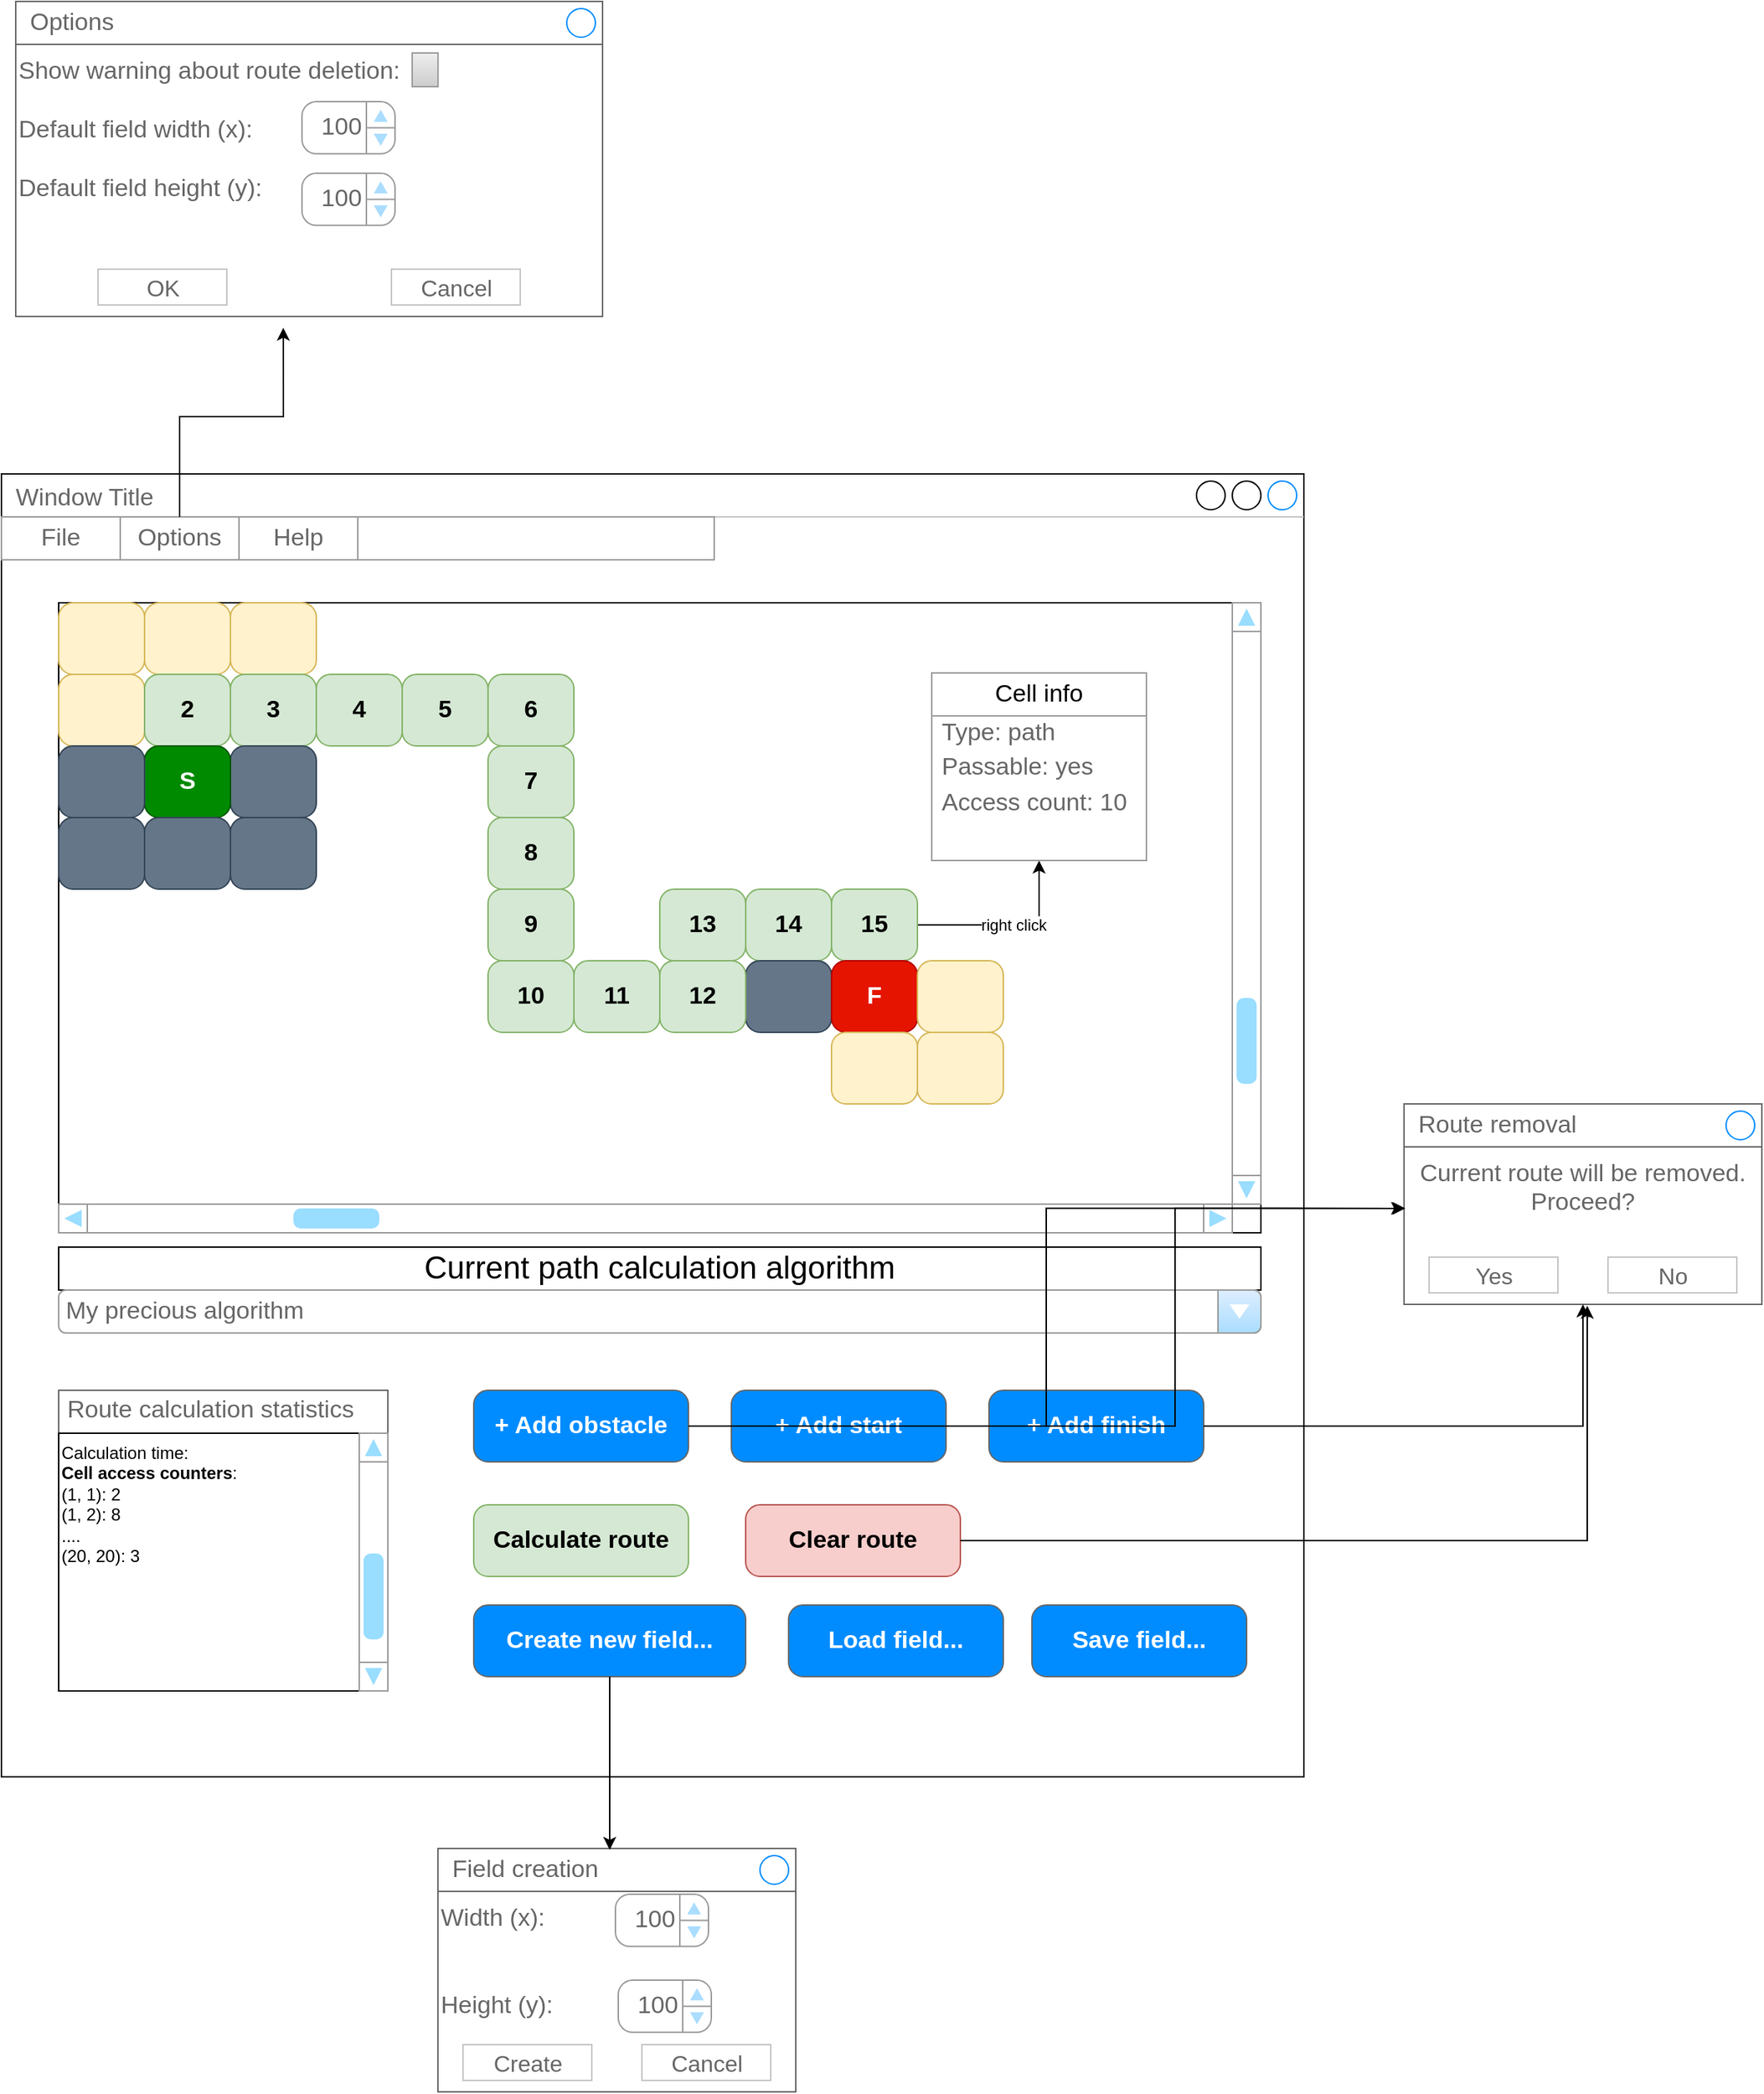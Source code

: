 <mxfile version="24.2.5" type="device">
  <diagram name="Страница — 1" id="YNurkjpM__piOEQWECyj">
    <mxGraphModel dx="2261" dy="2040" grid="1" gridSize="10" guides="1" tooltips="1" connect="1" arrows="1" fold="1" page="1" pageScale="1" pageWidth="827" pageHeight="1169" math="0" shadow="0">
      <root>
        <mxCell id="0" />
        <mxCell id="1" parent="0" />
        <mxCell id="t6zfiIMzgYW5g2YcHtl5-2" value="Window Title" style="strokeWidth=1;shadow=0;dashed=0;align=center;html=1;shape=mxgraph.mockup.containers.window;align=left;verticalAlign=top;spacingLeft=8;strokeColor2=#008cff;strokeColor3=#c4c4c4;fontColor=#666666;mainText=;fontSize=17;labelBackgroundColor=none;whiteSpace=wrap;" parent="1" vertex="1">
          <mxGeometry x="-200" y="100" width="910" height="910" as="geometry" />
        </mxCell>
        <mxCell id="t6zfiIMzgYW5g2YcHtl5-3" value="" style="rounded=0;whiteSpace=wrap;html=1;" parent="1" vertex="1">
          <mxGeometry x="-160" y="190" width="840" height="440" as="geometry" />
        </mxCell>
        <mxCell id="t6zfiIMzgYW5g2YcHtl5-4" value="" style="verticalLabelPosition=bottom;shadow=0;dashed=0;align=center;html=1;verticalAlign=top;strokeWidth=1;shape=mxgraph.mockup.navigation.scrollBar;strokeColor=#999999;barPos=20;fillColor2=#99ddff;strokeColor2=none;direction=north;" parent="1" vertex="1">
          <mxGeometry x="660" y="190" width="20" height="420" as="geometry" />
        </mxCell>
        <mxCell id="t6zfiIMzgYW5g2YcHtl5-5" value="" style="verticalLabelPosition=bottom;shadow=0;dashed=0;align=center;html=1;verticalAlign=top;strokeWidth=1;shape=mxgraph.mockup.navigation.scrollBar;strokeColor=#999999;barPos=20;fillColor2=#99ddff;strokeColor2=none;" parent="1" vertex="1">
          <mxGeometry x="-160" y="610" width="820" height="20" as="geometry" />
        </mxCell>
        <mxCell id="AryU3lO3JW7vWl-tPK1A-3" value="" style="group" parent="1" vertex="1" connectable="0">
          <mxGeometry x="-160" y="740" width="840" height="210" as="geometry" />
        </mxCell>
        <mxCell id="t6zfiIMzgYW5g2YcHtl5-6" value="Route calculation statistics" style="strokeWidth=1;shadow=0;dashed=0;align=center;html=1;shape=mxgraph.mockup.text.textBox;fontColor=#666666;align=left;fontSize=17;spacingLeft=4;spacingTop=-3;whiteSpace=wrap;strokeColor=#666666;mainText=" parent="AryU3lO3JW7vWl-tPK1A-3" vertex="1">
          <mxGeometry width="230" height="30" as="geometry" />
        </mxCell>
        <mxCell id="t6zfiIMzgYW5g2YcHtl5-9" value="Calculation time:&amp;nbsp;&lt;div&gt;&lt;b&gt;Cell access counters&lt;/b&gt;:&lt;/div&gt;&lt;div&gt;(1, 1): 2&lt;/div&gt;&lt;div&gt;(1, 2): 8&lt;/div&gt;&lt;div&gt;....&lt;/div&gt;&lt;div&gt;(20, 20): 3&lt;br&gt;&lt;/div&gt;" style="rounded=0;whiteSpace=wrap;html=1;align=left;verticalAlign=top;" parent="AryU3lO3JW7vWl-tPK1A-3" vertex="1">
          <mxGeometry y="30" width="230" height="180" as="geometry" />
        </mxCell>
        <mxCell id="t6zfiIMzgYW5g2YcHtl5-10" value="Calculate route" style="strokeWidth=1;shadow=0;dashed=0;align=center;html=1;shape=mxgraph.mockup.buttons.button;strokeColor=#82b366;mainText=;buttonStyle=round;fontSize=17;fontStyle=1;fillColor=#d5e8d4;whiteSpace=wrap;" parent="AryU3lO3JW7vWl-tPK1A-3" vertex="1">
          <mxGeometry x="290" y="80" width="150" height="50" as="geometry" />
        </mxCell>
        <mxCell id="t6zfiIMzgYW5g2YcHtl5-11" value="Clear route" style="strokeWidth=1;shadow=0;dashed=0;align=center;html=1;shape=mxgraph.mockup.buttons.button;strokeColor=#b85450;mainText=;buttonStyle=round;fontSize=17;fontStyle=1;fillColor=#f8cecc;whiteSpace=wrap;" parent="AryU3lO3JW7vWl-tPK1A-3" vertex="1">
          <mxGeometry x="480" y="80" width="150" height="50" as="geometry" />
        </mxCell>
        <mxCell id="t6zfiIMzgYW5g2YcHtl5-12" value="Create new field..." style="strokeWidth=1;shadow=0;dashed=0;align=center;html=1;shape=mxgraph.mockup.buttons.button;strokeColor=#666666;fontColor=#ffffff;mainText=;buttonStyle=round;fontSize=17;fontStyle=1;fillColor=#008cff;whiteSpace=wrap;" parent="AryU3lO3JW7vWl-tPK1A-3" vertex="1">
          <mxGeometry x="290" y="150" width="190" height="50" as="geometry" />
        </mxCell>
        <mxCell id="t6zfiIMzgYW5g2YcHtl5-13" value="+ Add obstacle" style="strokeWidth=1;shadow=0;dashed=0;align=center;html=1;shape=mxgraph.mockup.buttons.button;strokeColor=#666666;fontColor=#ffffff;mainText=;buttonStyle=round;fontSize=17;fontStyle=1;fillColor=#008cff;whiteSpace=wrap;" parent="AryU3lO3JW7vWl-tPK1A-3" vertex="1">
          <mxGeometry x="290" width="150" height="50" as="geometry" />
        </mxCell>
        <mxCell id="t6zfiIMzgYW5g2YcHtl5-14" value="+ Add start" style="strokeWidth=1;shadow=0;dashed=0;align=center;html=1;shape=mxgraph.mockup.buttons.button;strokeColor=#666666;fontColor=#ffffff;mainText=;buttonStyle=round;fontSize=17;fontStyle=1;fillColor=#008cff;whiteSpace=wrap;" parent="AryU3lO3JW7vWl-tPK1A-3" vertex="1">
          <mxGeometry x="470" width="150" height="50" as="geometry" />
        </mxCell>
        <mxCell id="t6zfiIMzgYW5g2YcHtl5-15" value="+ Add finish" style="strokeWidth=1;shadow=0;dashed=0;align=center;html=1;shape=mxgraph.mockup.buttons.button;strokeColor=#666666;fontColor=#ffffff;mainText=;buttonStyle=round;fontSize=17;fontStyle=1;fillColor=#008cff;whiteSpace=wrap;" parent="AryU3lO3JW7vWl-tPK1A-3" vertex="1">
          <mxGeometry x="650" width="150" height="50" as="geometry" />
        </mxCell>
        <mxCell id="AryU3lO3JW7vWl-tPK1A-1" value="" style="verticalLabelPosition=bottom;shadow=0;dashed=0;align=center;html=1;verticalAlign=top;strokeWidth=1;shape=mxgraph.mockup.navigation.scrollBar;strokeColor=#999999;barPos=20;fillColor2=#99ddff;strokeColor2=none;direction=north;" parent="AryU3lO3JW7vWl-tPK1A-3" vertex="1">
          <mxGeometry x="210" y="30" width="20" height="180" as="geometry" />
        </mxCell>
        <mxCell id="QnNCrsCcT2hWxeLVWY3O-12" value="Load field..." style="strokeWidth=1;shadow=0;dashed=0;align=center;html=1;shape=mxgraph.mockup.buttons.button;strokeColor=#666666;fontColor=#ffffff;mainText=;buttonStyle=round;fontSize=17;fontStyle=1;fillColor=#008cff;whiteSpace=wrap;" vertex="1" parent="AryU3lO3JW7vWl-tPK1A-3">
          <mxGeometry x="510" y="150" width="150" height="50" as="geometry" />
        </mxCell>
        <mxCell id="QnNCrsCcT2hWxeLVWY3O-14" value="Save field..." style="strokeWidth=1;shadow=0;dashed=0;align=center;html=1;shape=mxgraph.mockup.buttons.button;strokeColor=#666666;fontColor=#ffffff;mainText=;buttonStyle=round;fontSize=17;fontStyle=1;fillColor=#008cff;whiteSpace=wrap;" vertex="1" parent="AryU3lO3JW7vWl-tPK1A-3">
          <mxGeometry x="680" y="150" width="150" height="50" as="geometry" />
        </mxCell>
        <mxCell id="AryU3lO3JW7vWl-tPK1A-4" value="Current path calculation algorithm" style="text;html=1;align=center;verticalAlign=middle;whiteSpace=wrap;rounded=0;strokeColor=default;fontSize=22;" parent="1" vertex="1">
          <mxGeometry x="-160" y="640" width="840" height="30" as="geometry" />
        </mxCell>
        <mxCell id="AryU3lO3JW7vWl-tPK1A-12" value="My precious algorithm" style="strokeWidth=1;shadow=0;dashed=0;align=center;html=1;shape=mxgraph.mockup.forms.comboBox;strokeColor=#999999;fillColor=#ddeeff;align=left;fillColor2=#aaddff;mainText=;fontColor=#666666;fontSize=17;spacingLeft=3;" parent="1" vertex="1">
          <mxGeometry x="-160" y="670" width="840" height="30" as="geometry" />
        </mxCell>
        <mxCell id="AryU3lO3JW7vWl-tPK1A-24" value="" style="strokeWidth=1;shadow=0;dashed=0;align=center;html=1;shape=mxgraph.mockup.buttons.button;mainText=;buttonStyle=round;fontSize=17;fontStyle=1;whiteSpace=wrap;fillColor=#fff2cc;strokeColor=#d6b656;" parent="1" vertex="1">
          <mxGeometry x="-160" y="190" width="60" height="50" as="geometry" />
        </mxCell>
        <mxCell id="AryU3lO3JW7vWl-tPK1A-25" value="" style="strokeWidth=1;shadow=0;dashed=0;align=center;html=1;shape=mxgraph.mockup.buttons.button;mainText=;buttonStyle=round;fontSize=17;fontStyle=1;whiteSpace=wrap;fillColor=#fff2cc;strokeColor=#d6b656;" parent="1" vertex="1">
          <mxGeometry x="-100" y="190" width="60" height="50" as="geometry" />
        </mxCell>
        <mxCell id="AryU3lO3JW7vWl-tPK1A-26" value="" style="strokeWidth=1;shadow=0;dashed=0;align=center;html=1;shape=mxgraph.mockup.buttons.button;mainText=;buttonStyle=round;fontSize=17;fontStyle=1;whiteSpace=wrap;fillColor=#fff2cc;strokeColor=#d6b656;" parent="1" vertex="1">
          <mxGeometry x="-160" y="240" width="60" height="50" as="geometry" />
        </mxCell>
        <mxCell id="AryU3lO3JW7vWl-tPK1A-27" value="2" style="strokeWidth=1;shadow=0;dashed=0;align=center;html=1;shape=mxgraph.mockup.buttons.button;mainText=;buttonStyle=round;fontSize=17;fontStyle=1;whiteSpace=wrap;fillColor=#d5e8d4;strokeColor=#82b366;" parent="1" vertex="1">
          <mxGeometry x="-100" y="240" width="60" height="50" as="geometry" />
        </mxCell>
        <mxCell id="AryU3lO3JW7vWl-tPK1A-28" value="" style="strokeWidth=1;shadow=0;dashed=0;align=center;html=1;shape=mxgraph.mockup.buttons.button;mainText=;buttonStyle=round;fontSize=17;fontStyle=1;whiteSpace=wrap;fillColor=#fff2cc;strokeColor=#d6b656;" parent="1" vertex="1">
          <mxGeometry x="-40" y="190" width="60" height="50" as="geometry" />
        </mxCell>
        <mxCell id="AryU3lO3JW7vWl-tPK1A-29" value="3" style="strokeWidth=1;shadow=0;dashed=0;align=center;html=1;shape=mxgraph.mockup.buttons.button;mainText=;buttonStyle=round;fontSize=17;fontStyle=1;whiteSpace=wrap;fillColor=#d5e8d4;strokeColor=#82b366;" parent="1" vertex="1">
          <mxGeometry x="-40" y="240" width="60" height="50" as="geometry" />
        </mxCell>
        <mxCell id="AryU3lO3JW7vWl-tPK1A-30" value="" style="strokeWidth=1;shadow=0;dashed=0;align=center;html=1;shape=mxgraph.mockup.buttons.button;mainText=;buttonStyle=round;fontSize=17;fontStyle=1;whiteSpace=wrap;fillColor=#647687;strokeColor=#314354;fontColor=#ffffff;" parent="1" vertex="1">
          <mxGeometry x="-40" y="290" width="60" height="50" as="geometry" />
        </mxCell>
        <mxCell id="AryU3lO3JW7vWl-tPK1A-31" value="S" style="strokeWidth=1;shadow=0;dashed=0;align=center;html=1;shape=mxgraph.mockup.buttons.button;mainText=;buttonStyle=round;fontSize=17;fontStyle=1;whiteSpace=wrap;fillColor=#008a00;strokeColor=#005700;fontColor=#ffffff;" parent="1" vertex="1">
          <mxGeometry x="-100" y="290" width="60" height="50" as="geometry" />
        </mxCell>
        <mxCell id="AryU3lO3JW7vWl-tPK1A-32" value="" style="strokeWidth=1;shadow=0;dashed=0;align=center;html=1;shape=mxgraph.mockup.buttons.button;mainText=;buttonStyle=round;fontSize=17;fontStyle=1;whiteSpace=wrap;fillColor=#647687;strokeColor=#314354;fontColor=#ffffff;" parent="1" vertex="1">
          <mxGeometry x="-160" y="290" width="60" height="50" as="geometry" />
        </mxCell>
        <mxCell id="AryU3lO3JW7vWl-tPK1A-33" value="14" style="strokeWidth=1;shadow=0;dashed=0;align=center;html=1;shape=mxgraph.mockup.buttons.button;mainText=;buttonStyle=round;fontSize=17;fontStyle=1;whiteSpace=wrap;fillColor=#d5e8d4;strokeColor=#82b366;" parent="1" vertex="1">
          <mxGeometry x="320" y="390" width="60" height="50" as="geometry" />
        </mxCell>
        <mxCell id="AryU3lO3JW7vWl-tPK1A-34" value="" style="strokeWidth=1;shadow=0;dashed=0;align=center;html=1;shape=mxgraph.mockup.buttons.button;mainText=;buttonStyle=round;fontSize=17;fontStyle=1;whiteSpace=wrap;fillColor=#647687;strokeColor=#314354;fontColor=#ffffff;" parent="1" vertex="1">
          <mxGeometry x="-160" y="340" width="60" height="50" as="geometry" />
        </mxCell>
        <mxCell id="AryU3lO3JW7vWl-tPK1A-35" value="" style="strokeWidth=1;shadow=0;dashed=0;align=center;html=1;shape=mxgraph.mockup.buttons.button;mainText=;buttonStyle=round;fontSize=17;fontStyle=1;whiteSpace=wrap;fillColor=#647687;strokeColor=#314354;fontColor=#ffffff;" parent="1" vertex="1">
          <mxGeometry x="-100" y="340" width="60" height="50" as="geometry" />
        </mxCell>
        <mxCell id="AryU3lO3JW7vWl-tPK1A-36" value="" style="strokeWidth=1;shadow=0;dashed=0;align=center;html=1;shape=mxgraph.mockup.buttons.button;mainText=;buttonStyle=round;fontSize=17;fontStyle=1;whiteSpace=wrap;fillColor=#647687;strokeColor=#314354;fontColor=#ffffff;" parent="1" vertex="1">
          <mxGeometry x="-40" y="340" width="60" height="50" as="geometry" />
        </mxCell>
        <mxCell id="AryU3lO3JW7vWl-tPK1A-37" value="" style="strokeWidth=1;shadow=0;dashed=0;align=center;html=1;shape=mxgraph.mockup.buttons.button;mainText=;buttonStyle=round;fontSize=17;fontStyle=1;whiteSpace=wrap;fillColor=#647687;strokeColor=#314354;fontColor=#ffffff;" parent="1" vertex="1">
          <mxGeometry x="320" y="440" width="60" height="50" as="geometry" />
        </mxCell>
        <mxCell id="AryU3lO3JW7vWl-tPK1A-59" style="edgeStyle=orthogonalEdgeStyle;rounded=0;orthogonalLoop=1;jettySize=auto;html=1;" parent="1" source="AryU3lO3JW7vWl-tPK1A-38" target="AryU3lO3JW7vWl-tPK1A-53" edge="1">
          <mxGeometry relative="1" as="geometry" />
        </mxCell>
        <mxCell id="AryU3lO3JW7vWl-tPK1A-60" value="right click" style="edgeLabel;html=1;align=center;verticalAlign=middle;resizable=0;points=[];" parent="AryU3lO3JW7vWl-tPK1A-59" vertex="1" connectable="0">
          <mxGeometry x="0.025" relative="1" as="geometry">
            <mxPoint as="offset" />
          </mxGeometry>
        </mxCell>
        <mxCell id="AryU3lO3JW7vWl-tPK1A-38" value="15" style="strokeWidth=1;shadow=0;dashed=0;align=center;html=1;shape=mxgraph.mockup.buttons.button;mainText=;buttonStyle=round;fontSize=17;fontStyle=1;whiteSpace=wrap;fillColor=#d5e8d4;strokeColor=#82b366;" parent="1" vertex="1">
          <mxGeometry x="380" y="390" width="60" height="50" as="geometry" />
        </mxCell>
        <mxCell id="AryU3lO3JW7vWl-tPK1A-39" value="F" style="strokeWidth=1;shadow=0;dashed=0;align=center;html=1;shape=mxgraph.mockup.buttons.button;mainText=;buttonStyle=round;fontSize=17;fontStyle=1;whiteSpace=wrap;fillColor=#e51400;strokeColor=#B20000;fontColor=#ffffff;" parent="1" vertex="1">
          <mxGeometry x="380" y="440" width="60" height="50" as="geometry" />
        </mxCell>
        <mxCell id="AryU3lO3JW7vWl-tPK1A-40" value="" style="strokeWidth=1;shadow=0;dashed=0;align=center;html=1;shape=mxgraph.mockup.buttons.button;mainText=;buttonStyle=round;fontSize=17;fontStyle=1;whiteSpace=wrap;fillColor=#fff2cc;strokeColor=#d6b656;" parent="1" vertex="1">
          <mxGeometry x="440" y="440" width="60" height="50" as="geometry" />
        </mxCell>
        <mxCell id="AryU3lO3JW7vWl-tPK1A-41" value="" style="strokeWidth=1;shadow=0;dashed=0;align=center;html=1;shape=mxgraph.mockup.buttons.button;mainText=;buttonStyle=round;fontSize=17;fontStyle=1;whiteSpace=wrap;fillColor=#fff2cc;strokeColor=#d6b656;" parent="1" vertex="1">
          <mxGeometry x="440" y="490" width="60" height="50" as="geometry" />
        </mxCell>
        <mxCell id="AryU3lO3JW7vWl-tPK1A-42" value="" style="strokeWidth=1;shadow=0;dashed=0;align=center;html=1;shape=mxgraph.mockup.buttons.button;mainText=;buttonStyle=round;fontSize=17;fontStyle=1;whiteSpace=wrap;fillColor=#fff2cc;strokeColor=#d6b656;" parent="1" vertex="1">
          <mxGeometry x="380" y="490" width="60" height="50" as="geometry" />
        </mxCell>
        <mxCell id="AryU3lO3JW7vWl-tPK1A-43" value="4" style="strokeWidth=1;shadow=0;dashed=0;align=center;html=1;shape=mxgraph.mockup.buttons.button;mainText=;buttonStyle=round;fontSize=17;fontStyle=1;whiteSpace=wrap;fillColor=#d5e8d4;strokeColor=#82b366;" parent="1" vertex="1">
          <mxGeometry x="20" y="240" width="60" height="50" as="geometry" />
        </mxCell>
        <mxCell id="AryU3lO3JW7vWl-tPK1A-44" value="5" style="strokeWidth=1;shadow=0;dashed=0;align=center;html=1;shape=mxgraph.mockup.buttons.button;mainText=;buttonStyle=round;fontSize=17;fontStyle=1;whiteSpace=wrap;fillColor=#d5e8d4;strokeColor=#82b366;" parent="1" vertex="1">
          <mxGeometry x="80" y="240" width="60" height="50" as="geometry" />
        </mxCell>
        <mxCell id="AryU3lO3JW7vWl-tPK1A-45" value="6" style="strokeWidth=1;shadow=0;dashed=0;align=center;html=1;shape=mxgraph.mockup.buttons.button;mainText=;buttonStyle=round;fontSize=17;fontStyle=1;whiteSpace=wrap;fillColor=#d5e8d4;strokeColor=#82b366;" parent="1" vertex="1">
          <mxGeometry x="140" y="240" width="60" height="50" as="geometry" />
        </mxCell>
        <mxCell id="AryU3lO3JW7vWl-tPK1A-46" value="7" style="strokeWidth=1;shadow=0;dashed=0;align=center;html=1;shape=mxgraph.mockup.buttons.button;mainText=;buttonStyle=round;fontSize=17;fontStyle=1;whiteSpace=wrap;fillColor=#d5e8d4;strokeColor=#82b366;" parent="1" vertex="1">
          <mxGeometry x="140" y="290" width="60" height="50" as="geometry" />
        </mxCell>
        <mxCell id="AryU3lO3JW7vWl-tPK1A-47" value="8" style="strokeWidth=1;shadow=0;dashed=0;align=center;html=1;shape=mxgraph.mockup.buttons.button;mainText=;buttonStyle=round;fontSize=17;fontStyle=1;whiteSpace=wrap;fillColor=#d5e8d4;strokeColor=#82b366;" parent="1" vertex="1">
          <mxGeometry x="140" y="340" width="60" height="50" as="geometry" />
        </mxCell>
        <mxCell id="AryU3lO3JW7vWl-tPK1A-48" value="9" style="strokeWidth=1;shadow=0;dashed=0;align=center;html=1;shape=mxgraph.mockup.buttons.button;mainText=;buttonStyle=round;fontSize=17;fontStyle=1;whiteSpace=wrap;fillColor=#d5e8d4;strokeColor=#82b366;" parent="1" vertex="1">
          <mxGeometry x="140" y="390" width="60" height="50" as="geometry" />
        </mxCell>
        <mxCell id="AryU3lO3JW7vWl-tPK1A-49" value="10" style="strokeWidth=1;shadow=0;dashed=0;align=center;html=1;shape=mxgraph.mockup.buttons.button;mainText=;buttonStyle=round;fontSize=17;fontStyle=1;whiteSpace=wrap;fillColor=#d5e8d4;strokeColor=#82b366;" parent="1" vertex="1">
          <mxGeometry x="140" y="440" width="60" height="50" as="geometry" />
        </mxCell>
        <mxCell id="AryU3lO3JW7vWl-tPK1A-50" value="11" style="strokeWidth=1;shadow=0;dashed=0;align=center;html=1;shape=mxgraph.mockup.buttons.button;mainText=;buttonStyle=round;fontSize=17;fontStyle=1;whiteSpace=wrap;fillColor=#d5e8d4;strokeColor=#82b366;" parent="1" vertex="1">
          <mxGeometry x="200" y="440" width="60" height="50" as="geometry" />
        </mxCell>
        <mxCell id="AryU3lO3JW7vWl-tPK1A-51" value="12" style="strokeWidth=1;shadow=0;dashed=0;align=center;html=1;shape=mxgraph.mockup.buttons.button;mainText=;buttonStyle=round;fontSize=17;fontStyle=1;whiteSpace=wrap;fillColor=#d5e8d4;strokeColor=#82b366;" parent="1" vertex="1">
          <mxGeometry x="260" y="440" width="60" height="50" as="geometry" />
        </mxCell>
        <mxCell id="AryU3lO3JW7vWl-tPK1A-52" value="13" style="strokeWidth=1;shadow=0;dashed=0;align=center;html=1;shape=mxgraph.mockup.buttons.button;mainText=;buttonStyle=round;fontSize=17;fontStyle=1;whiteSpace=wrap;fillColor=#d5e8d4;strokeColor=#82b366;" parent="1" vertex="1">
          <mxGeometry x="260" y="390" width="60" height="50" as="geometry" />
        </mxCell>
        <mxCell id="AryU3lO3JW7vWl-tPK1A-53" value="" style="strokeWidth=1;shadow=0;dashed=0;align=center;html=1;shape=mxgraph.mockup.forms.rrect;rSize=0;strokeColor=#999999;fillColor=#ffffff;" parent="1" vertex="1">
          <mxGeometry x="450" y="240" width="150" height="130" as="geometry" />
        </mxCell>
        <mxCell id="AryU3lO3JW7vWl-tPK1A-54" value="&lt;font color=&quot;#000000&quot;&gt;Cell info&lt;/font&gt;" style="strokeWidth=1;shadow=0;dashed=0;align=center;html=1;shape=mxgraph.mockup.forms.rrect;rSize=0;strokeColor=#999999;fontColor=#008cff;fontSize=17;fillColor=#ffffff;resizeWidth=1;whiteSpace=wrap;" parent="AryU3lO3JW7vWl-tPK1A-53" vertex="1">
          <mxGeometry width="150" height="30" relative="1" as="geometry">
            <mxPoint y="-1" as="offset" />
          </mxGeometry>
        </mxCell>
        <mxCell id="AryU3lO3JW7vWl-tPK1A-55" value="Passable: yes" style="strokeWidth=1;shadow=0;dashed=0;align=center;html=1;shape=mxgraph.mockup.forms.anchor;fontSize=17;fontColor=#666666;align=left;spacingLeft=5;resizeWidth=1;whiteSpace=wrap;" parent="AryU3lO3JW7vWl-tPK1A-53" vertex="1">
          <mxGeometry width="150" height="20" relative="1" as="geometry">
            <mxPoint y="55" as="offset" />
          </mxGeometry>
        </mxCell>
        <mxCell id="AryU3lO3JW7vWl-tPK1A-58" value="" style="strokeWidth=1;shadow=0;dashed=0;align=center;html=1;shape=mxgraph.mockup.forms.anchor;fontSize=17;fontColor=#666666;align=left;spacingLeft=5;resizeWidth=1;whiteSpace=wrap;" parent="AryU3lO3JW7vWl-tPK1A-53" vertex="1">
          <mxGeometry width="150" height="20" relative="1" as="geometry">
            <mxPoint y="90" as="offset" />
          </mxGeometry>
        </mxCell>
        <mxCell id="AryU3lO3JW7vWl-tPK1A-61" value="Type: path" style="strokeWidth=1;shadow=0;dashed=0;align=center;html=1;shape=mxgraph.mockup.forms.anchor;fontSize=17;fontColor=#666666;align=left;spacingLeft=5;resizeWidth=1;whiteSpace=wrap;" parent="AryU3lO3JW7vWl-tPK1A-53" vertex="1">
          <mxGeometry y="30" width="150" height="21" as="geometry" />
        </mxCell>
        <mxCell id="AryU3lO3JW7vWl-tPK1A-62" value="Access count: 10" style="strokeWidth=1;shadow=0;dashed=0;align=center;html=1;shape=mxgraph.mockup.forms.anchor;fontSize=17;fontColor=#666666;align=left;spacingLeft=5;resizeWidth=1;whiteSpace=wrap;" parent="AryU3lO3JW7vWl-tPK1A-53" vertex="1">
          <mxGeometry y="80" width="150" height="20" as="geometry" />
        </mxCell>
        <mxCell id="AryU3lO3JW7vWl-tPK1A-64" value="Current route will be removed.&lt;div&gt;Proceed?&lt;/div&gt;" style="strokeWidth=1;shadow=0;dashed=0;align=center;html=1;shape=mxgraph.mockup.containers.rrect;rSize=0;strokeColor=#666666;fontColor=#666666;fontSize=17;verticalAlign=top;whiteSpace=wrap;fillColor=#ffffff;spacingTop=32;" parent="1" vertex="1">
          <mxGeometry x="780" y="540" width="250" height="140" as="geometry" />
        </mxCell>
        <mxCell id="AryU3lO3JW7vWl-tPK1A-65" value="Route removal" style="strokeWidth=1;shadow=0;dashed=0;align=center;html=1;shape=mxgraph.mockup.containers.rrect;rSize=0;fontSize=17;fontColor=#666666;strokeColor=#666666;align=left;spacingLeft=8;fillColor=none;resizeWidth=1;whiteSpace=wrap;" parent="AryU3lO3JW7vWl-tPK1A-64" vertex="1">
          <mxGeometry width="250" height="30" relative="1" as="geometry" />
        </mxCell>
        <mxCell id="AryU3lO3JW7vWl-tPK1A-66" value="" style="shape=ellipse;strokeColor=#008cff;resizable=0;fillColor=none;html=1;" parent="AryU3lO3JW7vWl-tPK1A-65" vertex="1">
          <mxGeometry x="1" y="0.5" width="20" height="20" relative="1" as="geometry">
            <mxPoint x="-25" y="-10" as="offset" />
          </mxGeometry>
        </mxCell>
        <mxCell id="AryU3lO3JW7vWl-tPK1A-67" value="Yes" style="strokeWidth=1;shadow=0;dashed=0;align=center;html=1;shape=mxgraph.mockup.containers.rrect;rSize=0;fontSize=16;fontColor=#666666;strokeColor=#c4c4c4;whiteSpace=wrap;fillColor=none;" parent="AryU3lO3JW7vWl-tPK1A-64" vertex="1">
          <mxGeometry x="0.25" y="1" width="90" height="25" relative="1" as="geometry">
            <mxPoint x="-45" y="-33" as="offset" />
          </mxGeometry>
        </mxCell>
        <mxCell id="AryU3lO3JW7vWl-tPK1A-68" value="No" style="strokeWidth=1;shadow=0;dashed=0;align=center;html=1;shape=mxgraph.mockup.containers.rrect;rSize=0;fontSize=16;fontColor=#666666;strokeColor=#c4c4c4;whiteSpace=wrap;fillColor=none;" parent="AryU3lO3JW7vWl-tPK1A-64" vertex="1">
          <mxGeometry x="0.75" y="1" width="90" height="25" relative="1" as="geometry">
            <mxPoint x="-45" y="-33" as="offset" />
          </mxGeometry>
        </mxCell>
        <mxCell id="AryU3lO3JW7vWl-tPK1A-69" style="edgeStyle=orthogonalEdgeStyle;rounded=0;orthogonalLoop=1;jettySize=auto;html=1;entryX=0.512;entryY=1.007;entryDx=0;entryDy=0;entryPerimeter=0;" parent="1" source="t6zfiIMzgYW5g2YcHtl5-11" target="AryU3lO3JW7vWl-tPK1A-64" edge="1">
          <mxGeometry relative="1" as="geometry" />
        </mxCell>
        <mxCell id="AryU3lO3JW7vWl-tPK1A-70" style="edgeStyle=orthogonalEdgeStyle;rounded=0;orthogonalLoop=1;jettySize=auto;html=1;" parent="1" source="t6zfiIMzgYW5g2YcHtl5-15" target="AryU3lO3JW7vWl-tPK1A-64" edge="1">
          <mxGeometry relative="1" as="geometry" />
        </mxCell>
        <mxCell id="AryU3lO3JW7vWl-tPK1A-71" style="edgeStyle=orthogonalEdgeStyle;rounded=0;orthogonalLoop=1;jettySize=auto;html=1;entryX=0;entryY=0.521;entryDx=0;entryDy=0;entryPerimeter=0;" parent="1" source="t6zfiIMzgYW5g2YcHtl5-14" target="AryU3lO3JW7vWl-tPK1A-64" edge="1">
          <mxGeometry relative="1" as="geometry" />
        </mxCell>
        <mxCell id="AryU3lO3JW7vWl-tPK1A-72" style="edgeStyle=orthogonalEdgeStyle;rounded=0;orthogonalLoop=1;jettySize=auto;html=1;entryX=0.004;entryY=0.521;entryDx=0;entryDy=0;entryPerimeter=0;" parent="1" source="t6zfiIMzgYW5g2YcHtl5-13" target="AryU3lO3JW7vWl-tPK1A-64" edge="1">
          <mxGeometry relative="1" as="geometry" />
        </mxCell>
        <mxCell id="AryU3lO3JW7vWl-tPK1A-73" value="" style="strokeWidth=1;shadow=0;dashed=0;align=center;html=1;shape=mxgraph.mockup.forms.rrect;rSize=0;strokeColor=#999999;" parent="1" vertex="1">
          <mxGeometry x="-200" y="130" width="498" height="30" as="geometry" />
        </mxCell>
        <mxCell id="AryU3lO3JW7vWl-tPK1A-74" value="File" style="strokeColor=inherit;fillColor=inherit;gradientColor=inherit;strokeWidth=1;shadow=0;dashed=0;align=center;html=1;shape=mxgraph.mockup.forms.rrect;rSize=0;fontSize=17;fontColor=#666666;whiteSpace=wrap;" parent="AryU3lO3JW7vWl-tPK1A-73" vertex="1">
          <mxGeometry width="83" height="30" as="geometry" />
        </mxCell>
        <mxCell id="AryU3lO3JW7vWl-tPK1A-76" value="Options" style="strokeColor=inherit;fillColor=inherit;gradientColor=inherit;strokeWidth=1;shadow=0;dashed=0;align=center;html=1;shape=mxgraph.mockup.forms.rrect;rSize=0;fontSize=17;fontColor=#666666;whiteSpace=wrap;" parent="AryU3lO3JW7vWl-tPK1A-73" vertex="1">
          <mxGeometry x="83" width="83" height="30" as="geometry" />
        </mxCell>
        <mxCell id="AryU3lO3JW7vWl-tPK1A-79" value="Help" style="strokeColor=inherit;fillColor=inherit;gradientColor=inherit;strokeWidth=1;shadow=0;dashed=0;align=center;html=1;shape=mxgraph.mockup.forms.rrect;rSize=0;fontSize=17;fontColor=#666666;whiteSpace=wrap;" parent="AryU3lO3JW7vWl-tPK1A-73" vertex="1">
          <mxGeometry x="166" width="83" height="30" as="geometry" />
        </mxCell>
        <mxCell id="AryU3lO3JW7vWl-tPK1A-80" value="Show warning about route deletion:&lt;div&gt;&lt;br&gt;&lt;/div&gt;&lt;div&gt;Default field width (x):&lt;/div&gt;&lt;div&gt;&lt;br&gt;&lt;/div&gt;&lt;div&gt;Default field height (y):&lt;br&gt;&lt;/div&gt;" style="strokeWidth=1;shadow=0;dashed=0;align=left;html=1;shape=mxgraph.mockup.containers.rrect;rSize=0;strokeColor=#666666;fontColor=#666666;fontSize=17;verticalAlign=top;whiteSpace=wrap;fillColor=#ffffff;spacingTop=32;" parent="1" vertex="1">
          <mxGeometry x="-190" y="-230" width="410" height="220" as="geometry" />
        </mxCell>
        <mxCell id="AryU3lO3JW7vWl-tPK1A-81" value="Options" style="strokeWidth=1;shadow=0;dashed=0;align=center;html=1;shape=mxgraph.mockup.containers.rrect;rSize=0;fontSize=17;fontColor=#666666;strokeColor=#666666;align=left;spacingLeft=8;fillColor=none;resizeWidth=1;whiteSpace=wrap;" parent="AryU3lO3JW7vWl-tPK1A-80" vertex="1">
          <mxGeometry width="410" height="30" relative="1" as="geometry" />
        </mxCell>
        <mxCell id="AryU3lO3JW7vWl-tPK1A-82" value="" style="shape=ellipse;strokeColor=#008cff;resizable=0;fillColor=none;html=1;" parent="AryU3lO3JW7vWl-tPK1A-81" vertex="1">
          <mxGeometry x="1" y="0.5" width="20" height="20" relative="1" as="geometry">
            <mxPoint x="-25" y="-10" as="offset" />
          </mxGeometry>
        </mxCell>
        <mxCell id="AryU3lO3JW7vWl-tPK1A-83" value="OK" style="strokeWidth=1;shadow=0;dashed=0;align=center;html=1;shape=mxgraph.mockup.containers.rrect;rSize=0;fontSize=16;fontColor=#666666;strokeColor=#c4c4c4;whiteSpace=wrap;fillColor=none;" parent="AryU3lO3JW7vWl-tPK1A-80" vertex="1">
          <mxGeometry x="0.25" y="1" width="90" height="25" relative="1" as="geometry">
            <mxPoint x="-45" y="-33" as="offset" />
          </mxGeometry>
        </mxCell>
        <mxCell id="AryU3lO3JW7vWl-tPK1A-84" value="Cancel" style="strokeWidth=1;shadow=0;dashed=0;align=center;html=1;shape=mxgraph.mockup.containers.rrect;rSize=0;fontSize=16;fontColor=#666666;strokeColor=#c4c4c4;whiteSpace=wrap;fillColor=none;" parent="AryU3lO3JW7vWl-tPK1A-80" vertex="1">
          <mxGeometry x="0.75" y="1" width="90" height="25" relative="1" as="geometry">
            <mxPoint x="-45" y="-33" as="offset" />
          </mxGeometry>
        </mxCell>
        <mxCell id="AryU3lO3JW7vWl-tPK1A-87" value="" style="strokeWidth=1;shadow=0;dashed=0;align=center;html=1;shape=mxgraph.mockup.forms.rrect;rSize=0;fillColor=#eeeeee;strokeColor=#999999;gradientColor=#cccccc;align=left;spacingLeft=4;fontSize=17;fontColor=#666666;labelPosition=right;" parent="AryU3lO3JW7vWl-tPK1A-80" vertex="1">
          <mxGeometry x="276.998" y="35.997" width="18.088" height="23.571" as="geometry" />
        </mxCell>
        <mxCell id="QnNCrsCcT2hWxeLVWY3O-23" value="&lt;table cellpadding=&quot;0&quot; cellspacing=&quot;0&quot; style=&quot;width:100%;height:100%;&quot;&gt;&lt;tr&gt;&lt;td style=&quot;width:85%&quot;&gt;100&lt;/td&gt;&lt;td style=&quot;width:15%&quot;&gt;&lt;/td&gt;&lt;/tr&gt;&lt;/table&gt;" style="strokeWidth=1;shadow=0;dashed=0;align=center;html=1;shape=mxgraph.mockup.forms.spinner;strokeColor=#999999;spinLayout=right;spinStyle=normal;adjStyle=triangle;fillColor=#aaddff;fontSize=17;fontColor=#666666;mainText=;html=1;overflow=fill;" vertex="1" parent="AryU3lO3JW7vWl-tPK1A-80">
          <mxGeometry x="200" y="69.996" width="65" height="36.429" as="geometry" />
        </mxCell>
        <mxCell id="QnNCrsCcT2hWxeLVWY3O-24" value="&lt;table cellpadding=&quot;0&quot; cellspacing=&quot;0&quot; style=&quot;width:100%;height:100%;&quot;&gt;&lt;tr&gt;&lt;td style=&quot;width:85%&quot;&gt;100&lt;/td&gt;&lt;td style=&quot;width:15%&quot;&gt;&lt;/td&gt;&lt;/tr&gt;&lt;/table&gt;" style="strokeWidth=1;shadow=0;dashed=0;align=center;html=1;shape=mxgraph.mockup.forms.spinner;strokeColor=#999999;spinLayout=right;spinStyle=normal;adjStyle=triangle;fillColor=#aaddff;fontSize=17;fontColor=#666666;mainText=;html=1;overflow=fill;" vertex="1" parent="AryU3lO3JW7vWl-tPK1A-80">
          <mxGeometry x="200" y="119.996" width="65" height="36.429" as="geometry" />
        </mxCell>
        <mxCell id="AryU3lO3JW7vWl-tPK1A-85" style="edgeStyle=orthogonalEdgeStyle;rounded=0;orthogonalLoop=1;jettySize=auto;html=1;entryX=0.456;entryY=1.036;entryDx=0;entryDy=0;entryPerimeter=0;" parent="1" source="AryU3lO3JW7vWl-tPK1A-76" target="AryU3lO3JW7vWl-tPK1A-80" edge="1">
          <mxGeometry relative="1" as="geometry" />
        </mxCell>
        <mxCell id="QnNCrsCcT2hWxeLVWY3O-15" value="Width (x):&amp;nbsp;&lt;div&gt;&lt;br&gt;&lt;/div&gt;&lt;div&gt;&lt;br&gt;&lt;/div&gt;&lt;div&gt;Height (y):&lt;/div&gt;" style="strokeWidth=1;shadow=0;dashed=0;align=left;html=1;shape=mxgraph.mockup.containers.rrect;rSize=0;strokeColor=#666666;fontColor=#666666;fontSize=17;verticalAlign=top;whiteSpace=wrap;fillColor=#ffffff;spacingTop=32;" vertex="1" parent="1">
          <mxGeometry x="105" y="1060" width="250" height="170" as="geometry" />
        </mxCell>
        <mxCell id="QnNCrsCcT2hWxeLVWY3O-16" value="Field creation" style="strokeWidth=1;shadow=0;dashed=0;align=center;html=1;shape=mxgraph.mockup.containers.rrect;rSize=0;fontSize=17;fontColor=#666666;strokeColor=#666666;align=left;spacingLeft=8;fillColor=none;resizeWidth=1;whiteSpace=wrap;" vertex="1" parent="QnNCrsCcT2hWxeLVWY3O-15">
          <mxGeometry width="250" height="30" relative="1" as="geometry" />
        </mxCell>
        <mxCell id="QnNCrsCcT2hWxeLVWY3O-17" value="" style="shape=ellipse;strokeColor=#008cff;resizable=0;fillColor=none;html=1;" vertex="1" parent="QnNCrsCcT2hWxeLVWY3O-16">
          <mxGeometry x="1" y="0.5" width="20" height="20" relative="1" as="geometry">
            <mxPoint x="-25" y="-10" as="offset" />
          </mxGeometry>
        </mxCell>
        <mxCell id="QnNCrsCcT2hWxeLVWY3O-18" value="Create" style="strokeWidth=1;shadow=0;dashed=0;align=center;html=1;shape=mxgraph.mockup.containers.rrect;rSize=0;fontSize=16;fontColor=#666666;strokeColor=#c4c4c4;whiteSpace=wrap;fillColor=none;" vertex="1" parent="QnNCrsCcT2hWxeLVWY3O-15">
          <mxGeometry x="0.25" y="1" width="90" height="25" relative="1" as="geometry">
            <mxPoint x="-45" y="-33" as="offset" />
          </mxGeometry>
        </mxCell>
        <mxCell id="QnNCrsCcT2hWxeLVWY3O-19" value="Cancel" style="strokeWidth=1;shadow=0;dashed=0;align=center;html=1;shape=mxgraph.mockup.containers.rrect;rSize=0;fontSize=16;fontColor=#666666;strokeColor=#c4c4c4;whiteSpace=wrap;fillColor=none;" vertex="1" parent="QnNCrsCcT2hWxeLVWY3O-15">
          <mxGeometry x="0.75" y="1" width="90" height="25" relative="1" as="geometry">
            <mxPoint x="-45" y="-33" as="offset" />
          </mxGeometry>
        </mxCell>
        <mxCell id="QnNCrsCcT2hWxeLVWY3O-21" value="&lt;table cellpadding=&quot;0&quot; cellspacing=&quot;0&quot; style=&quot;width:100%;height:100%;&quot;&gt;&lt;tr&gt;&lt;td style=&quot;width:85%&quot;&gt;100&lt;/td&gt;&lt;td style=&quot;width:15%&quot;&gt;&lt;/td&gt;&lt;/tr&gt;&lt;/table&gt;" style="strokeWidth=1;shadow=0;dashed=0;align=center;html=1;shape=mxgraph.mockup.forms.spinner;strokeColor=#999999;spinLayout=right;spinStyle=normal;adjStyle=triangle;fillColor=#aaddff;fontSize=17;fontColor=#666666;mainText=;html=1;overflow=fill;" vertex="1" parent="QnNCrsCcT2hWxeLVWY3O-15">
          <mxGeometry x="124" y="31.996" width="65" height="36.429" as="geometry" />
        </mxCell>
        <mxCell id="QnNCrsCcT2hWxeLVWY3O-22" value="&lt;table cellpadding=&quot;0&quot; cellspacing=&quot;0&quot; style=&quot;width:100%;height:100%;&quot;&gt;&lt;tr&gt;&lt;td style=&quot;width:85%&quot;&gt;100&lt;/td&gt;&lt;td style=&quot;width:15%&quot;&gt;&lt;/td&gt;&lt;/tr&gt;&lt;/table&gt;" style="strokeWidth=1;shadow=0;dashed=0;align=center;html=1;shape=mxgraph.mockup.forms.spinner;strokeColor=#999999;spinLayout=right;spinStyle=normal;adjStyle=triangle;fillColor=#aaddff;fontSize=17;fontColor=#666666;mainText=;html=1;overflow=fill;" vertex="1" parent="QnNCrsCcT2hWxeLVWY3O-15">
          <mxGeometry x="126" y="92" width="65" height="36.429" as="geometry" />
        </mxCell>
        <mxCell id="QnNCrsCcT2hWxeLVWY3O-20" style="edgeStyle=orthogonalEdgeStyle;rounded=0;orthogonalLoop=1;jettySize=auto;html=1;entryX=0.48;entryY=0.033;entryDx=0;entryDy=0;entryPerimeter=0;" edge="1" parent="1" source="t6zfiIMzgYW5g2YcHtl5-12" target="QnNCrsCcT2hWxeLVWY3O-16">
          <mxGeometry relative="1" as="geometry" />
        </mxCell>
      </root>
    </mxGraphModel>
  </diagram>
</mxfile>
